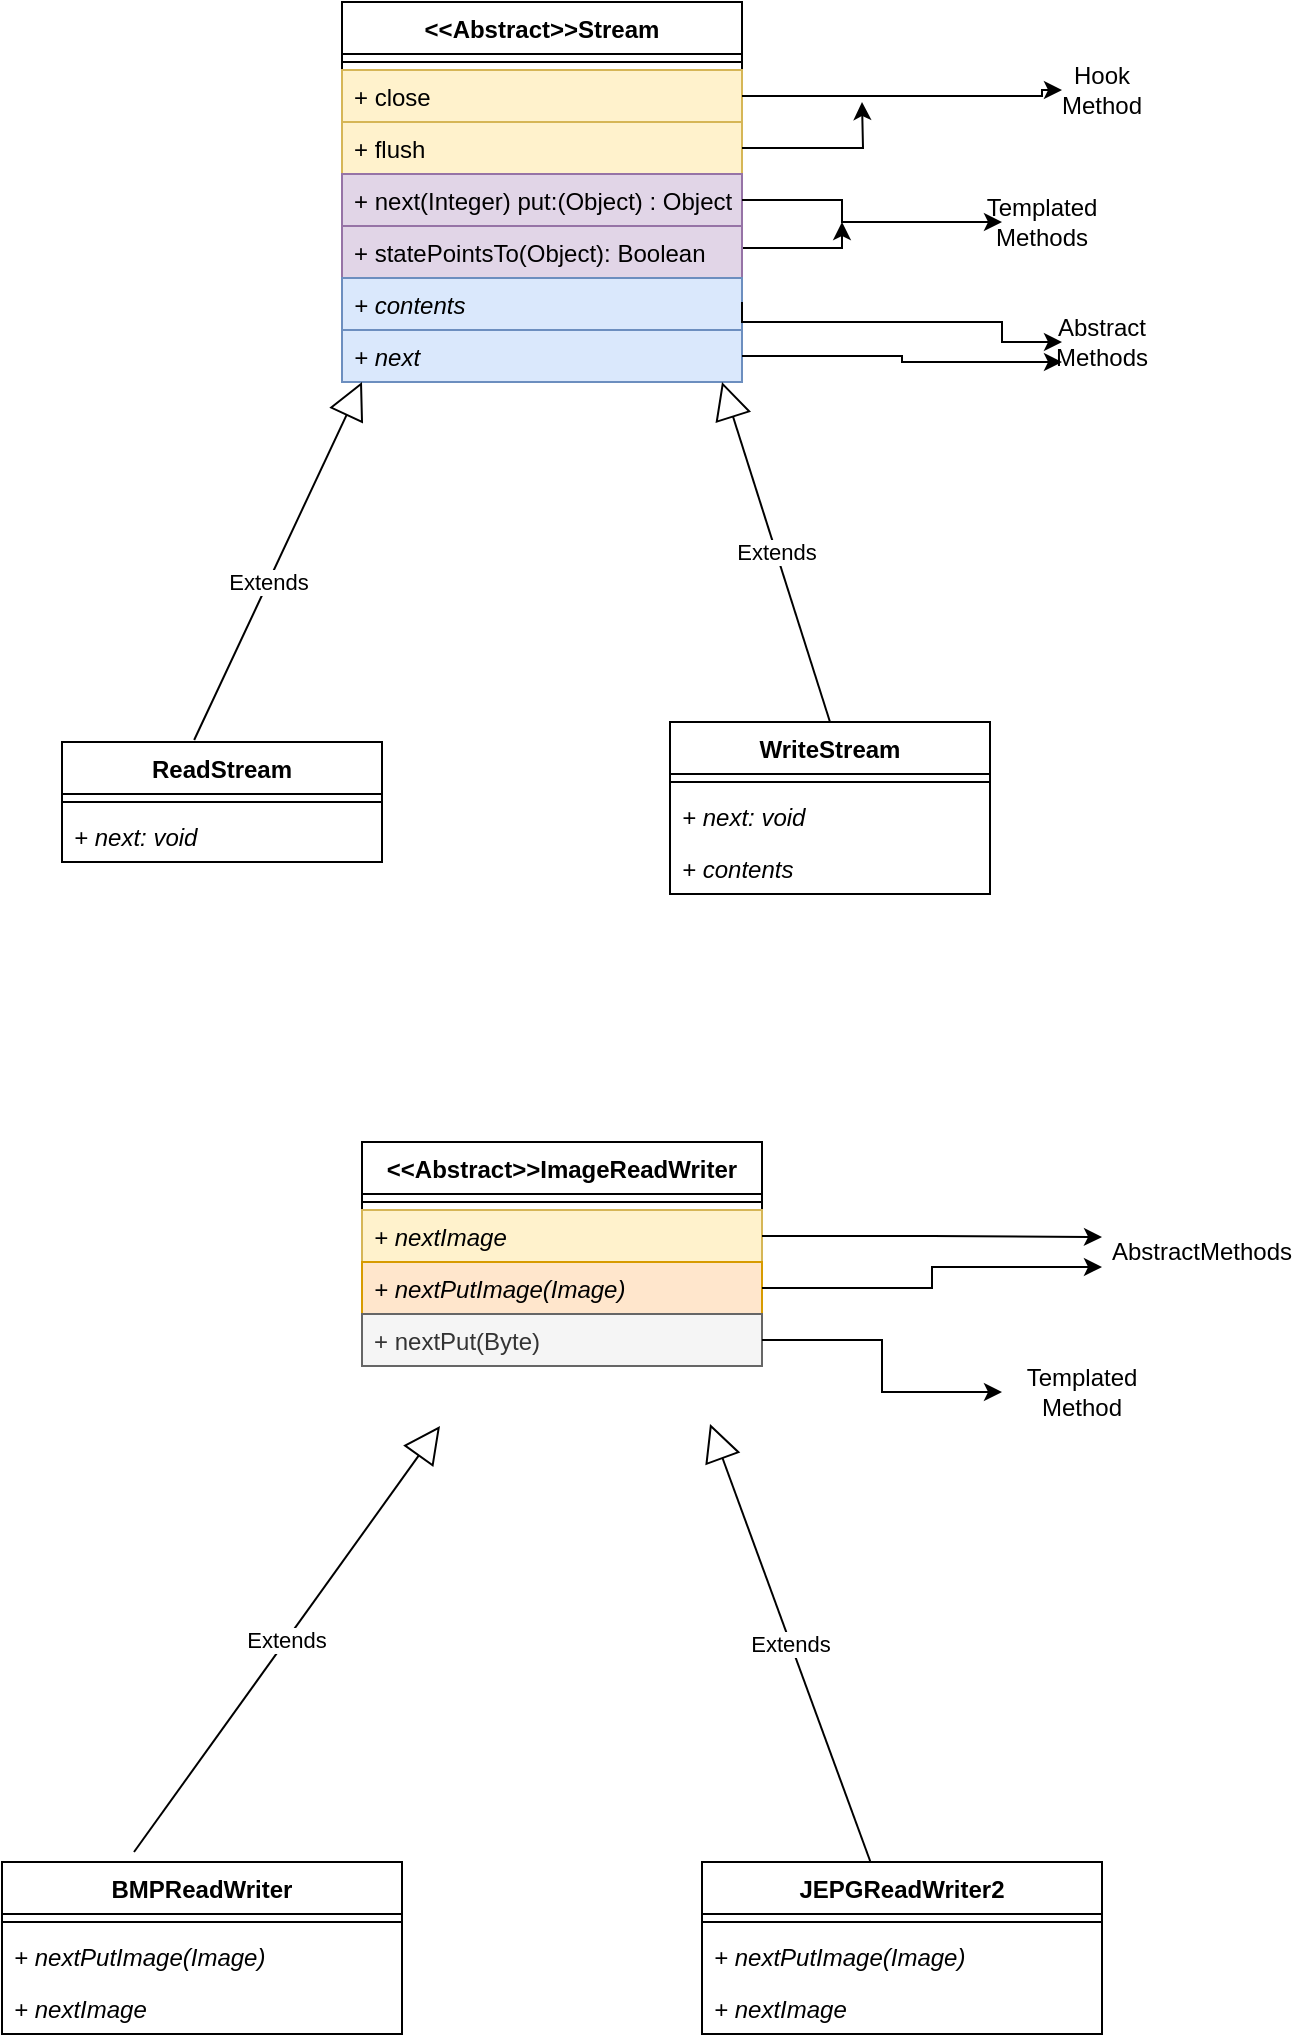 <mxfile version="14.5.1" type="device"><diagram id="qIBSh1sJ3oHfAlieXyI6" name="Página-1"><mxGraphModel dx="868" dy="511" grid="1" gridSize="10" guides="1" tooltips="1" connect="1" arrows="1" fold="1" page="1" pageScale="1" pageWidth="827" pageHeight="1169" math="0" shadow="0"><root><mxCell id="0"/><mxCell id="1" parent="0"/><mxCell id="E9OFzvdkIF4NgdIrI_Xv-39" style="edgeStyle=orthogonalEdgeStyle;rounded=0;orthogonalLoop=1;jettySize=auto;html=1;exitX=1;exitY=0.75;exitDx=0;exitDy=0;" edge="1" parent="1" source="E9OFzvdkIF4NgdIrI_Xv-1"><mxGeometry relative="1" as="geometry"><mxPoint x="500" y="180" as="targetPoint"/><Array as="points"><mxPoint x="500" y="193"/></Array></mxGeometry></mxCell><mxCell id="E9OFzvdkIF4NgdIrI_Xv-1" value="&lt;&lt;Abstract&gt;&gt;Stream" style="swimlane;fontStyle=1;align=center;verticalAlign=top;childLayout=stackLayout;horizontal=1;startSize=26;horizontalStack=0;resizeParent=1;resizeParentMax=0;resizeLast=0;collapsible=1;marginBottom=0;" vertex="1" parent="1"><mxGeometry x="250" y="70" width="200" height="190" as="geometry"/></mxCell><mxCell id="E9OFzvdkIF4NgdIrI_Xv-3" value="" style="line;strokeWidth=1;fillColor=none;align=left;verticalAlign=middle;spacingTop=-1;spacingLeft=3;spacingRight=3;rotatable=0;labelPosition=right;points=[];portConstraint=eastwest;" vertex="1" parent="E9OFzvdkIF4NgdIrI_Xv-1"><mxGeometry y="26" width="200" height="8" as="geometry"/></mxCell><mxCell id="E9OFzvdkIF4NgdIrI_Xv-37" value="+ close" style="text;strokeColor=#d6b656;fillColor=#fff2cc;align=left;verticalAlign=top;spacingLeft=4;spacingRight=4;overflow=hidden;rotatable=0;points=[[0,0.5],[1,0.5]];portConstraint=eastwest;fontStyle=0" vertex="1" parent="E9OFzvdkIF4NgdIrI_Xv-1"><mxGeometry y="34" width="200" height="26" as="geometry"/></mxCell><mxCell id="E9OFzvdkIF4NgdIrI_Xv-27" value="+ flush" style="text;strokeColor=#d6b656;fillColor=#fff2cc;align=left;verticalAlign=top;spacingLeft=4;spacingRight=4;overflow=hidden;rotatable=0;points=[[0,0.5],[1,0.5]];portConstraint=eastwest;fontStyle=0" vertex="1" parent="E9OFzvdkIF4NgdIrI_Xv-1"><mxGeometry y="60" width="200" height="26" as="geometry"/></mxCell><mxCell id="E9OFzvdkIF4NgdIrI_Xv-4" value="+ next(Integer) put:(Object) : Object " style="text;strokeColor=#9673a6;fillColor=#e1d5e7;align=left;verticalAlign=top;spacingLeft=4;spacingRight=4;overflow=hidden;rotatable=0;points=[[0,0.5],[1,0.5]];portConstraint=eastwest;fontStyle=0" vertex="1" parent="E9OFzvdkIF4NgdIrI_Xv-1"><mxGeometry y="86" width="200" height="26" as="geometry"/></mxCell><mxCell id="E9OFzvdkIF4NgdIrI_Xv-6" value="+ statePointsTo(Object): Boolean" style="text;strokeColor=#9673a6;fillColor=#e1d5e7;align=left;verticalAlign=top;spacingLeft=4;spacingRight=4;overflow=hidden;rotatable=0;points=[[0,0.5],[1,0.5]];portConstraint=eastwest;fontStyle=0" vertex="1" parent="E9OFzvdkIF4NgdIrI_Xv-1"><mxGeometry y="112" width="200" height="26" as="geometry"/></mxCell><mxCell id="E9OFzvdkIF4NgdIrI_Xv-42" value="+ contents" style="text;strokeColor=#6c8ebf;fillColor=#dae8fc;align=left;verticalAlign=top;spacingLeft=4;spacingRight=4;overflow=hidden;rotatable=0;points=[[0,0.5],[1,0.5]];portConstraint=eastwest;fontStyle=2" vertex="1" parent="E9OFzvdkIF4NgdIrI_Xv-1"><mxGeometry y="138" width="200" height="26" as="geometry"/></mxCell><mxCell id="E9OFzvdkIF4NgdIrI_Xv-45" value="+ next" style="text;strokeColor=#6c8ebf;fillColor=#dae8fc;align=left;verticalAlign=top;spacingLeft=4;spacingRight=4;overflow=hidden;rotatable=0;points=[[0,0.5],[1,0.5]];portConstraint=eastwest;fontStyle=2" vertex="1" parent="E9OFzvdkIF4NgdIrI_Xv-1"><mxGeometry y="164" width="200" height="26" as="geometry"/></mxCell><mxCell id="E9OFzvdkIF4NgdIrI_Xv-7" value="ReadStream" style="swimlane;fontStyle=1;align=center;verticalAlign=top;childLayout=stackLayout;horizontal=1;startSize=26;horizontalStack=0;resizeParent=1;resizeParentMax=0;resizeLast=0;collapsible=1;marginBottom=0;" vertex="1" parent="1"><mxGeometry x="110" y="440" width="160" height="60" as="geometry"/></mxCell><mxCell id="E9OFzvdkIF4NgdIrI_Xv-9" value="" style="line;strokeWidth=1;fillColor=none;align=left;verticalAlign=middle;spacingTop=-1;spacingLeft=3;spacingRight=3;rotatable=0;labelPosition=right;points=[];portConstraint=eastwest;" vertex="1" parent="E9OFzvdkIF4NgdIrI_Xv-7"><mxGeometry y="26" width="160" height="8" as="geometry"/></mxCell><mxCell id="E9OFzvdkIF4NgdIrI_Xv-10" value="+ next: void " style="text;strokeColor=none;fillColor=none;align=left;verticalAlign=top;spacingLeft=4;spacingRight=4;overflow=hidden;rotatable=0;points=[[0,0.5],[1,0.5]];portConstraint=eastwest;fontStyle=2" vertex="1" parent="E9OFzvdkIF4NgdIrI_Xv-7"><mxGeometry y="34" width="160" height="26" as="geometry"/></mxCell><mxCell id="E9OFzvdkIF4NgdIrI_Xv-12" value="Extends" style="endArrow=block;endSize=16;endFill=0;html=1;exitX=0.413;exitY=-0.017;exitDx=0;exitDy=0;exitPerimeter=0;" edge="1" parent="1" source="E9OFzvdkIF4NgdIrI_Xv-7"><mxGeometry x="-0.116" width="160" relative="1" as="geometry"><mxPoint x="110" y="160" as="sourcePoint"/><mxPoint x="260" y="260" as="targetPoint"/><Array as="points"/><mxPoint as="offset"/></mxGeometry></mxCell><mxCell id="E9OFzvdkIF4NgdIrI_Xv-13" value="&lt;&lt;Abstract&gt;&gt;ImageReadWriter" style="swimlane;fontStyle=1;align=center;verticalAlign=top;childLayout=stackLayout;horizontal=1;startSize=26;horizontalStack=0;resizeParent=1;resizeParentMax=0;resizeLast=0;collapsible=1;marginBottom=0;" vertex="1" parent="1"><mxGeometry x="260" y="640" width="200" height="112" as="geometry"/></mxCell><mxCell id="E9OFzvdkIF4NgdIrI_Xv-15" value="" style="line;strokeWidth=1;fillColor=none;align=left;verticalAlign=middle;spacingTop=-1;spacingLeft=3;spacingRight=3;rotatable=0;labelPosition=right;points=[];portConstraint=eastwest;" vertex="1" parent="E9OFzvdkIF4NgdIrI_Xv-13"><mxGeometry y="26" width="200" height="8" as="geometry"/></mxCell><mxCell id="E9OFzvdkIF4NgdIrI_Xv-16" value="+ nextImage" style="text;strokeColor=#d6b656;fillColor=#fff2cc;align=left;verticalAlign=top;spacingLeft=4;spacingRight=4;overflow=hidden;rotatable=0;points=[[0,0.5],[1,0.5]];portConstraint=eastwest;fontStyle=2" vertex="1" parent="E9OFzvdkIF4NgdIrI_Xv-13"><mxGeometry y="34" width="200" height="26" as="geometry"/></mxCell><mxCell id="E9OFzvdkIF4NgdIrI_Xv-19" value="+ nextPutImage(Image)" style="text;strokeColor=#d79b00;fillColor=#ffe6cc;align=left;verticalAlign=top;spacingLeft=4;spacingRight=4;overflow=hidden;rotatable=0;points=[[0,0.5],[1,0.5]];portConstraint=eastwest;fontStyle=2" vertex="1" parent="E9OFzvdkIF4NgdIrI_Xv-13"><mxGeometry y="60" width="200" height="26" as="geometry"/></mxCell><mxCell id="E9OFzvdkIF4NgdIrI_Xv-18" value="+ nextPut(Byte)" style="text;align=left;verticalAlign=top;spacingLeft=4;spacingRight=4;overflow=hidden;rotatable=0;points=[[0,0.5],[1,0.5]];portConstraint=eastwest;fontStyle=0;fillColor=#f5f5f5;strokeColor=#666666;fontColor=#333333;" vertex="1" parent="E9OFzvdkIF4NgdIrI_Xv-13"><mxGeometry y="86" width="200" height="26" as="geometry"/></mxCell><mxCell id="E9OFzvdkIF4NgdIrI_Xv-21" value="BMPReadWriter" style="swimlane;fontStyle=1;align=center;verticalAlign=top;childLayout=stackLayout;horizontal=1;startSize=26;horizontalStack=0;resizeParent=1;resizeParentMax=0;resizeLast=0;collapsible=1;marginBottom=0;" vertex="1" parent="1"><mxGeometry x="80" y="1000" width="200" height="86" as="geometry"/></mxCell><mxCell id="E9OFzvdkIF4NgdIrI_Xv-23" value="" style="line;strokeWidth=1;fillColor=none;align=left;verticalAlign=middle;spacingTop=-1;spacingLeft=3;spacingRight=3;rotatable=0;labelPosition=right;points=[];portConstraint=eastwest;" vertex="1" parent="E9OFzvdkIF4NgdIrI_Xv-21"><mxGeometry y="26" width="200" height="8" as="geometry"/></mxCell><mxCell id="E9OFzvdkIF4NgdIrI_Xv-24" value="+ nextPutImage(Image)" style="text;strokeColor=none;fillColor=none;align=left;verticalAlign=top;spacingLeft=4;spacingRight=4;overflow=hidden;rotatable=0;points=[[0,0.5],[1,0.5]];portConstraint=eastwest;fontStyle=2" vertex="1" parent="E9OFzvdkIF4NgdIrI_Xv-21"><mxGeometry y="34" width="200" height="26" as="geometry"/></mxCell><mxCell id="E9OFzvdkIF4NgdIrI_Xv-56" value="+ nextImage" style="text;strokeColor=none;fillColor=none;align=left;verticalAlign=top;spacingLeft=4;spacingRight=4;overflow=hidden;rotatable=0;points=[[0,0.5],[1,0.5]];portConstraint=eastwest;fontStyle=2" vertex="1" parent="E9OFzvdkIF4NgdIrI_Xv-21"><mxGeometry y="60" width="200" height="26" as="geometry"/></mxCell><mxCell id="E9OFzvdkIF4NgdIrI_Xv-26" value="Extends" style="endArrow=block;endSize=16;endFill=0;html=1;exitX=0.33;exitY=-0.058;exitDx=0;exitDy=0;exitPerimeter=0;entryX=0.195;entryY=1.154;entryDx=0;entryDy=0;entryPerimeter=0;" edge="1" parent="1" source="E9OFzvdkIF4NgdIrI_Xv-21"><mxGeometry width="160" relative="1" as="geometry"><mxPoint x="100" y="510" as="sourcePoint"/><mxPoint x="299" y="782.004" as="targetPoint"/><Array as="points"/></mxGeometry></mxCell><mxCell id="E9OFzvdkIF4NgdIrI_Xv-29" value="Hook Method" style="text;html=1;strokeColor=none;fillColor=none;align=center;verticalAlign=middle;whiteSpace=wrap;rounded=0;" vertex="1" parent="1"><mxGeometry x="610" y="104" width="40" height="20" as="geometry"/></mxCell><mxCell id="E9OFzvdkIF4NgdIrI_Xv-30" style="edgeStyle=orthogonalEdgeStyle;rounded=0;orthogonalLoop=1;jettySize=auto;html=1;entryX=0;entryY=0.5;entryDx=0;entryDy=0;exitX=1;exitY=0.5;exitDx=0;exitDy=0;" edge="1" parent="1" source="E9OFzvdkIF4NgdIrI_Xv-37" target="E9OFzvdkIF4NgdIrI_Xv-29"><mxGeometry relative="1" as="geometry"><Array as="points"><mxPoint x="600" y="117"/></Array></mxGeometry></mxCell><mxCell id="E9OFzvdkIF4NgdIrI_Xv-31" value="Templated Methods" style="text;html=1;strokeColor=none;fillColor=none;align=center;verticalAlign=middle;whiteSpace=wrap;rounded=0;" vertex="1" parent="1"><mxGeometry x="580" y="170" width="40" height="20" as="geometry"/></mxCell><mxCell id="E9OFzvdkIF4NgdIrI_Xv-32" style="edgeStyle=orthogonalEdgeStyle;rounded=0;orthogonalLoop=1;jettySize=auto;html=1;exitX=1;exitY=0.5;exitDx=0;exitDy=0;" edge="1" parent="1" source="E9OFzvdkIF4NgdIrI_Xv-4" target="E9OFzvdkIF4NgdIrI_Xv-31"><mxGeometry relative="1" as="geometry"><mxPoint x="500" y="180" as="sourcePoint"/><Array as="points"><mxPoint x="500" y="169"/><mxPoint x="500" y="180"/></Array></mxGeometry></mxCell><mxCell id="E9OFzvdkIF4NgdIrI_Xv-40" style="edgeStyle=orthogonalEdgeStyle;rounded=0;orthogonalLoop=1;jettySize=auto;html=1;exitX=1;exitY=0.5;exitDx=0;exitDy=0;" edge="1" parent="1" source="E9OFzvdkIF4NgdIrI_Xv-27"><mxGeometry relative="1" as="geometry"><mxPoint x="510" y="120" as="targetPoint"/></mxGeometry></mxCell><mxCell id="E9OFzvdkIF4NgdIrI_Xv-43" style="edgeStyle=orthogonalEdgeStyle;rounded=0;orthogonalLoop=1;jettySize=auto;html=1;entryX=0;entryY=0.5;entryDx=0;entryDy=0;" edge="1" parent="1" target="E9OFzvdkIF4NgdIrI_Xv-44"><mxGeometry relative="1" as="geometry"><mxPoint x="570" y="240" as="targetPoint"/><mxPoint x="450" y="220" as="sourcePoint"/><Array as="points"><mxPoint x="450" y="230"/><mxPoint x="580" y="230"/></Array></mxGeometry></mxCell><mxCell id="E9OFzvdkIF4NgdIrI_Xv-44" value="Abstract Methods" style="text;html=1;strokeColor=none;fillColor=none;align=center;verticalAlign=middle;whiteSpace=wrap;rounded=0;" vertex="1" parent="1"><mxGeometry x="610" y="230" width="40" height="20" as="geometry"/></mxCell><mxCell id="E9OFzvdkIF4NgdIrI_Xv-46" style="edgeStyle=orthogonalEdgeStyle;rounded=0;orthogonalLoop=1;jettySize=auto;html=1;exitX=1;exitY=0.5;exitDx=0;exitDy=0;entryX=0;entryY=1;entryDx=0;entryDy=0;" edge="1" parent="1" source="E9OFzvdkIF4NgdIrI_Xv-45" target="E9OFzvdkIF4NgdIrI_Xv-44"><mxGeometry relative="1" as="geometry"><mxPoint x="600" y="247" as="targetPoint"/><Array as="points"><mxPoint x="530" y="247"/><mxPoint x="530" y="250"/></Array></mxGeometry></mxCell><mxCell id="E9OFzvdkIF4NgdIrI_Xv-47" value="WriteStream" style="swimlane;fontStyle=1;align=center;verticalAlign=top;childLayout=stackLayout;horizontal=1;startSize=26;horizontalStack=0;resizeParent=1;resizeParentMax=0;resizeLast=0;collapsible=1;marginBottom=0;" vertex="1" parent="1"><mxGeometry x="414" y="430" width="160" height="86" as="geometry"/></mxCell><mxCell id="E9OFzvdkIF4NgdIrI_Xv-48" value="" style="line;strokeWidth=1;fillColor=none;align=left;verticalAlign=middle;spacingTop=-1;spacingLeft=3;spacingRight=3;rotatable=0;labelPosition=right;points=[];portConstraint=eastwest;" vertex="1" parent="E9OFzvdkIF4NgdIrI_Xv-47"><mxGeometry y="26" width="160" height="8" as="geometry"/></mxCell><mxCell id="E9OFzvdkIF4NgdIrI_Xv-49" value="+ next: void " style="text;strokeColor=none;fillColor=none;align=left;verticalAlign=top;spacingLeft=4;spacingRight=4;overflow=hidden;rotatable=0;points=[[0,0.5],[1,0.5]];portConstraint=eastwest;fontStyle=2" vertex="1" parent="E9OFzvdkIF4NgdIrI_Xv-47"><mxGeometry y="34" width="160" height="26" as="geometry"/></mxCell><mxCell id="E9OFzvdkIF4NgdIrI_Xv-51" value="+ contents" style="text;strokeColor=none;fillColor=none;align=left;verticalAlign=top;spacingLeft=4;spacingRight=4;overflow=hidden;rotatable=0;points=[[0,0.5],[1,0.5]];portConstraint=eastwest;fontStyle=2" vertex="1" parent="E9OFzvdkIF4NgdIrI_Xv-47"><mxGeometry y="60" width="160" height="26" as="geometry"/></mxCell><mxCell id="E9OFzvdkIF4NgdIrI_Xv-50" value="Extends" style="endArrow=block;endSize=16;endFill=0;html=1;exitX=0.5;exitY=0;exitDx=0;exitDy=0;" edge="1" parent="1" source="E9OFzvdkIF4NgdIrI_Xv-47"><mxGeometry width="160" relative="1" as="geometry"><mxPoint x="440" y="320" as="sourcePoint"/><mxPoint x="440" y="260" as="targetPoint"/></mxGeometry></mxCell><mxCell id="E9OFzvdkIF4NgdIrI_Xv-52" value="JEPGReadWriter2" style="swimlane;fontStyle=1;align=center;verticalAlign=top;childLayout=stackLayout;horizontal=1;startSize=26;horizontalStack=0;resizeParent=1;resizeParentMax=0;resizeLast=0;collapsible=1;marginBottom=0;" vertex="1" parent="1"><mxGeometry x="430" y="1000" width="200" height="86" as="geometry"/></mxCell><mxCell id="E9OFzvdkIF4NgdIrI_Xv-53" value="" style="line;strokeWidth=1;fillColor=none;align=left;verticalAlign=middle;spacingTop=-1;spacingLeft=3;spacingRight=3;rotatable=0;labelPosition=right;points=[];portConstraint=eastwest;" vertex="1" parent="E9OFzvdkIF4NgdIrI_Xv-52"><mxGeometry y="26" width="200" height="8" as="geometry"/></mxCell><mxCell id="E9OFzvdkIF4NgdIrI_Xv-54" value="+ nextPutImage(Image)" style="text;strokeColor=none;fillColor=none;align=left;verticalAlign=top;spacingLeft=4;spacingRight=4;overflow=hidden;rotatable=0;points=[[0,0.5],[1,0.5]];portConstraint=eastwest;fontStyle=2" vertex="1" parent="E9OFzvdkIF4NgdIrI_Xv-52"><mxGeometry y="34" width="200" height="26" as="geometry"/></mxCell><mxCell id="E9OFzvdkIF4NgdIrI_Xv-57" value="+ nextImage" style="text;strokeColor=none;fillColor=none;align=left;verticalAlign=top;spacingLeft=4;spacingRight=4;overflow=hidden;rotatable=0;points=[[0,0.5],[1,0.5]];portConstraint=eastwest;fontStyle=2" vertex="1" parent="E9OFzvdkIF4NgdIrI_Xv-52"><mxGeometry y="60" width="200" height="26" as="geometry"/></mxCell><mxCell id="E9OFzvdkIF4NgdIrI_Xv-55" value="Extends" style="endArrow=block;endSize=16;endFill=0;html=1;entryX=0.87;entryY=1.115;entryDx=0;entryDy=0;entryPerimeter=0;" edge="1" parent="1" source="E9OFzvdkIF4NgdIrI_Xv-52"><mxGeometry width="160" relative="1" as="geometry"><mxPoint x="500" y="788" as="sourcePoint"/><mxPoint x="434" y="780.99" as="targetPoint"/><Array as="points"/></mxGeometry></mxCell><mxCell id="E9OFzvdkIF4NgdIrI_Xv-58" style="edgeStyle=orthogonalEdgeStyle;rounded=0;orthogonalLoop=1;jettySize=auto;html=1;entryX=0;entryY=0.25;entryDx=0;entryDy=0;" edge="1" parent="1" source="E9OFzvdkIF4NgdIrI_Xv-16" target="E9OFzvdkIF4NgdIrI_Xv-60"><mxGeometry relative="1" as="geometry"><mxPoint x="610" y="687" as="targetPoint"/></mxGeometry></mxCell><mxCell id="E9OFzvdkIF4NgdIrI_Xv-59" style="edgeStyle=orthogonalEdgeStyle;rounded=0;orthogonalLoop=1;jettySize=auto;html=1;entryX=0;entryY=0.75;entryDx=0;entryDy=0;" edge="1" parent="1" source="E9OFzvdkIF4NgdIrI_Xv-19" target="E9OFzvdkIF4NgdIrI_Xv-60"><mxGeometry relative="1" as="geometry"><mxPoint x="600" y="700" as="targetPoint"/></mxGeometry></mxCell><mxCell id="E9OFzvdkIF4NgdIrI_Xv-60" value="AbstractMethods" style="text;html=1;strokeColor=none;fillColor=none;align=center;verticalAlign=middle;whiteSpace=wrap;rounded=0;" vertex="1" parent="1"><mxGeometry x="630" y="680" width="100" height="30" as="geometry"/></mxCell><mxCell id="E9OFzvdkIF4NgdIrI_Xv-62" style="edgeStyle=orthogonalEdgeStyle;rounded=0;orthogonalLoop=1;jettySize=auto;html=1;" edge="1" parent="1" source="E9OFzvdkIF4NgdIrI_Xv-18" target="E9OFzvdkIF4NgdIrI_Xv-63"><mxGeometry relative="1" as="geometry"><mxPoint x="600" y="760" as="targetPoint"/></mxGeometry></mxCell><mxCell id="E9OFzvdkIF4NgdIrI_Xv-63" value="Templated Method" style="text;html=1;strokeColor=none;fillColor=none;align=center;verticalAlign=middle;whiteSpace=wrap;rounded=0;" vertex="1" parent="1"><mxGeometry x="580" y="750" width="80" height="30" as="geometry"/></mxCell></root></mxGraphModel></diagram></mxfile>